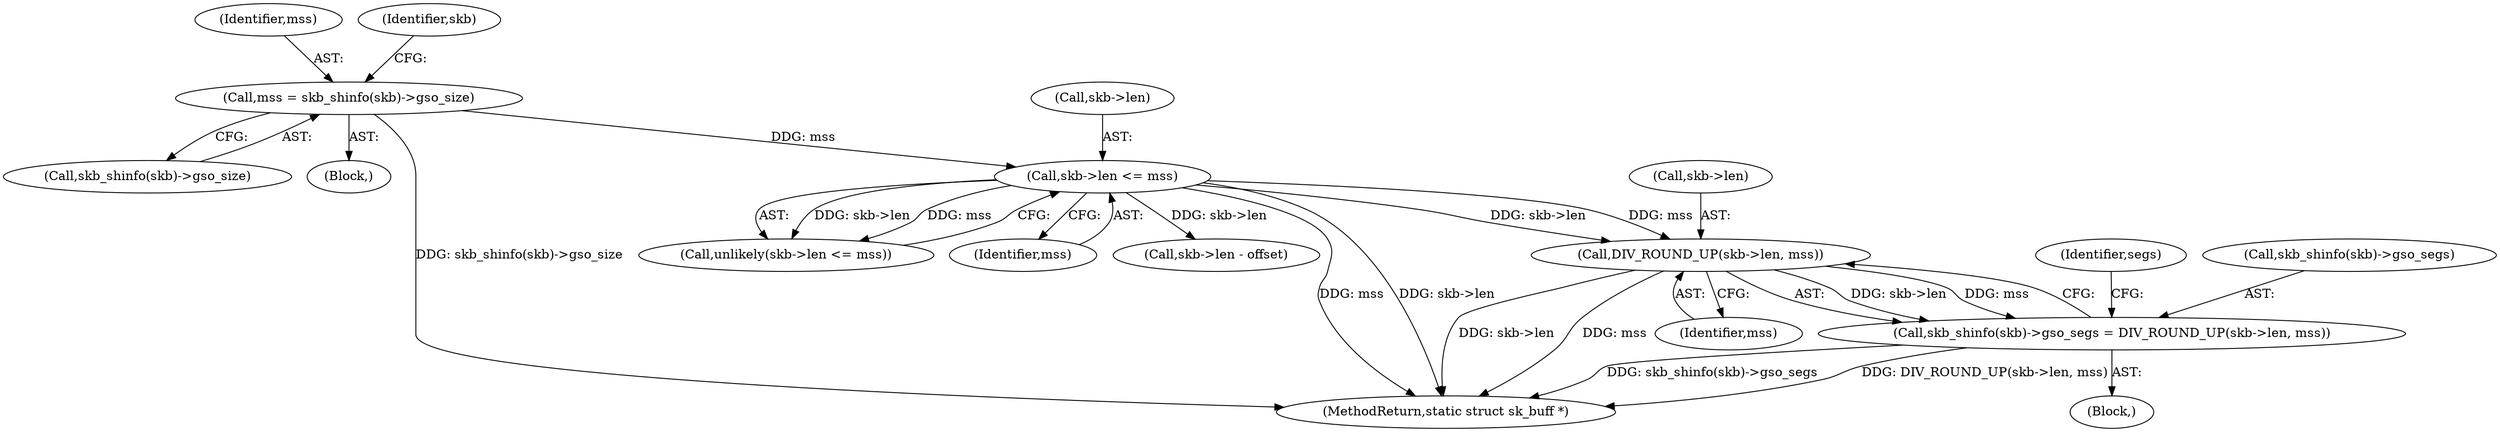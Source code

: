 digraph "0_linux_0e033e04c2678dbbe74a46b23fffb7bb918c288e@pointer" {
"1000187" [label="(Call,DIV_ROUND_UP(skb->len, mss))"];
"1000138" [label="(Call,skb->len <= mss)"];
"1000130" [label="(Call,mss = skb_shinfo(skb)->gso_size)"];
"1000182" [label="(Call,skb_shinfo(skb)->gso_segs = DIV_ROUND_UP(skb->len, mss))"];
"1000187" [label="(Call,DIV_ROUND_UP(skb->len, mss))"];
"1000137" [label="(Call,unlikely(skb->len <= mss))"];
"1000130" [label="(Call,mss = skb_shinfo(skb)->gso_size)"];
"1000191" [label="(Identifier,mss)"];
"1000150" [label="(Block,)"];
"1000131" [label="(Identifier,mss)"];
"1000138" [label="(Call,skb->len <= mss)"];
"1000132" [label="(Call,skb_shinfo(skb)->gso_size)"];
"1000108" [label="(Block,)"];
"1000142" [label="(Identifier,mss)"];
"1000140" [label="(Identifier,skb)"];
"1000223" [label="(Call,skb->len - offset)"];
"1000361" [label="(MethodReturn,static struct sk_buff *)"];
"1000193" [label="(Identifier,segs)"];
"1000139" [label="(Call,skb->len)"];
"1000183" [label="(Call,skb_shinfo(skb)->gso_segs)"];
"1000188" [label="(Call,skb->len)"];
"1000182" [label="(Call,skb_shinfo(skb)->gso_segs = DIV_ROUND_UP(skb->len, mss))"];
"1000187" -> "1000182"  [label="AST: "];
"1000187" -> "1000191"  [label="CFG: "];
"1000188" -> "1000187"  [label="AST: "];
"1000191" -> "1000187"  [label="AST: "];
"1000182" -> "1000187"  [label="CFG: "];
"1000187" -> "1000361"  [label="DDG: skb->len"];
"1000187" -> "1000361"  [label="DDG: mss"];
"1000187" -> "1000182"  [label="DDG: skb->len"];
"1000187" -> "1000182"  [label="DDG: mss"];
"1000138" -> "1000187"  [label="DDG: skb->len"];
"1000138" -> "1000187"  [label="DDG: mss"];
"1000138" -> "1000137"  [label="AST: "];
"1000138" -> "1000142"  [label="CFG: "];
"1000139" -> "1000138"  [label="AST: "];
"1000142" -> "1000138"  [label="AST: "];
"1000137" -> "1000138"  [label="CFG: "];
"1000138" -> "1000361"  [label="DDG: mss"];
"1000138" -> "1000361"  [label="DDG: skb->len"];
"1000138" -> "1000137"  [label="DDG: skb->len"];
"1000138" -> "1000137"  [label="DDG: mss"];
"1000130" -> "1000138"  [label="DDG: mss"];
"1000138" -> "1000223"  [label="DDG: skb->len"];
"1000130" -> "1000108"  [label="AST: "];
"1000130" -> "1000132"  [label="CFG: "];
"1000131" -> "1000130"  [label="AST: "];
"1000132" -> "1000130"  [label="AST: "];
"1000140" -> "1000130"  [label="CFG: "];
"1000130" -> "1000361"  [label="DDG: skb_shinfo(skb)->gso_size"];
"1000182" -> "1000150"  [label="AST: "];
"1000183" -> "1000182"  [label="AST: "];
"1000193" -> "1000182"  [label="CFG: "];
"1000182" -> "1000361"  [label="DDG: DIV_ROUND_UP(skb->len, mss)"];
"1000182" -> "1000361"  [label="DDG: skb_shinfo(skb)->gso_segs"];
}
